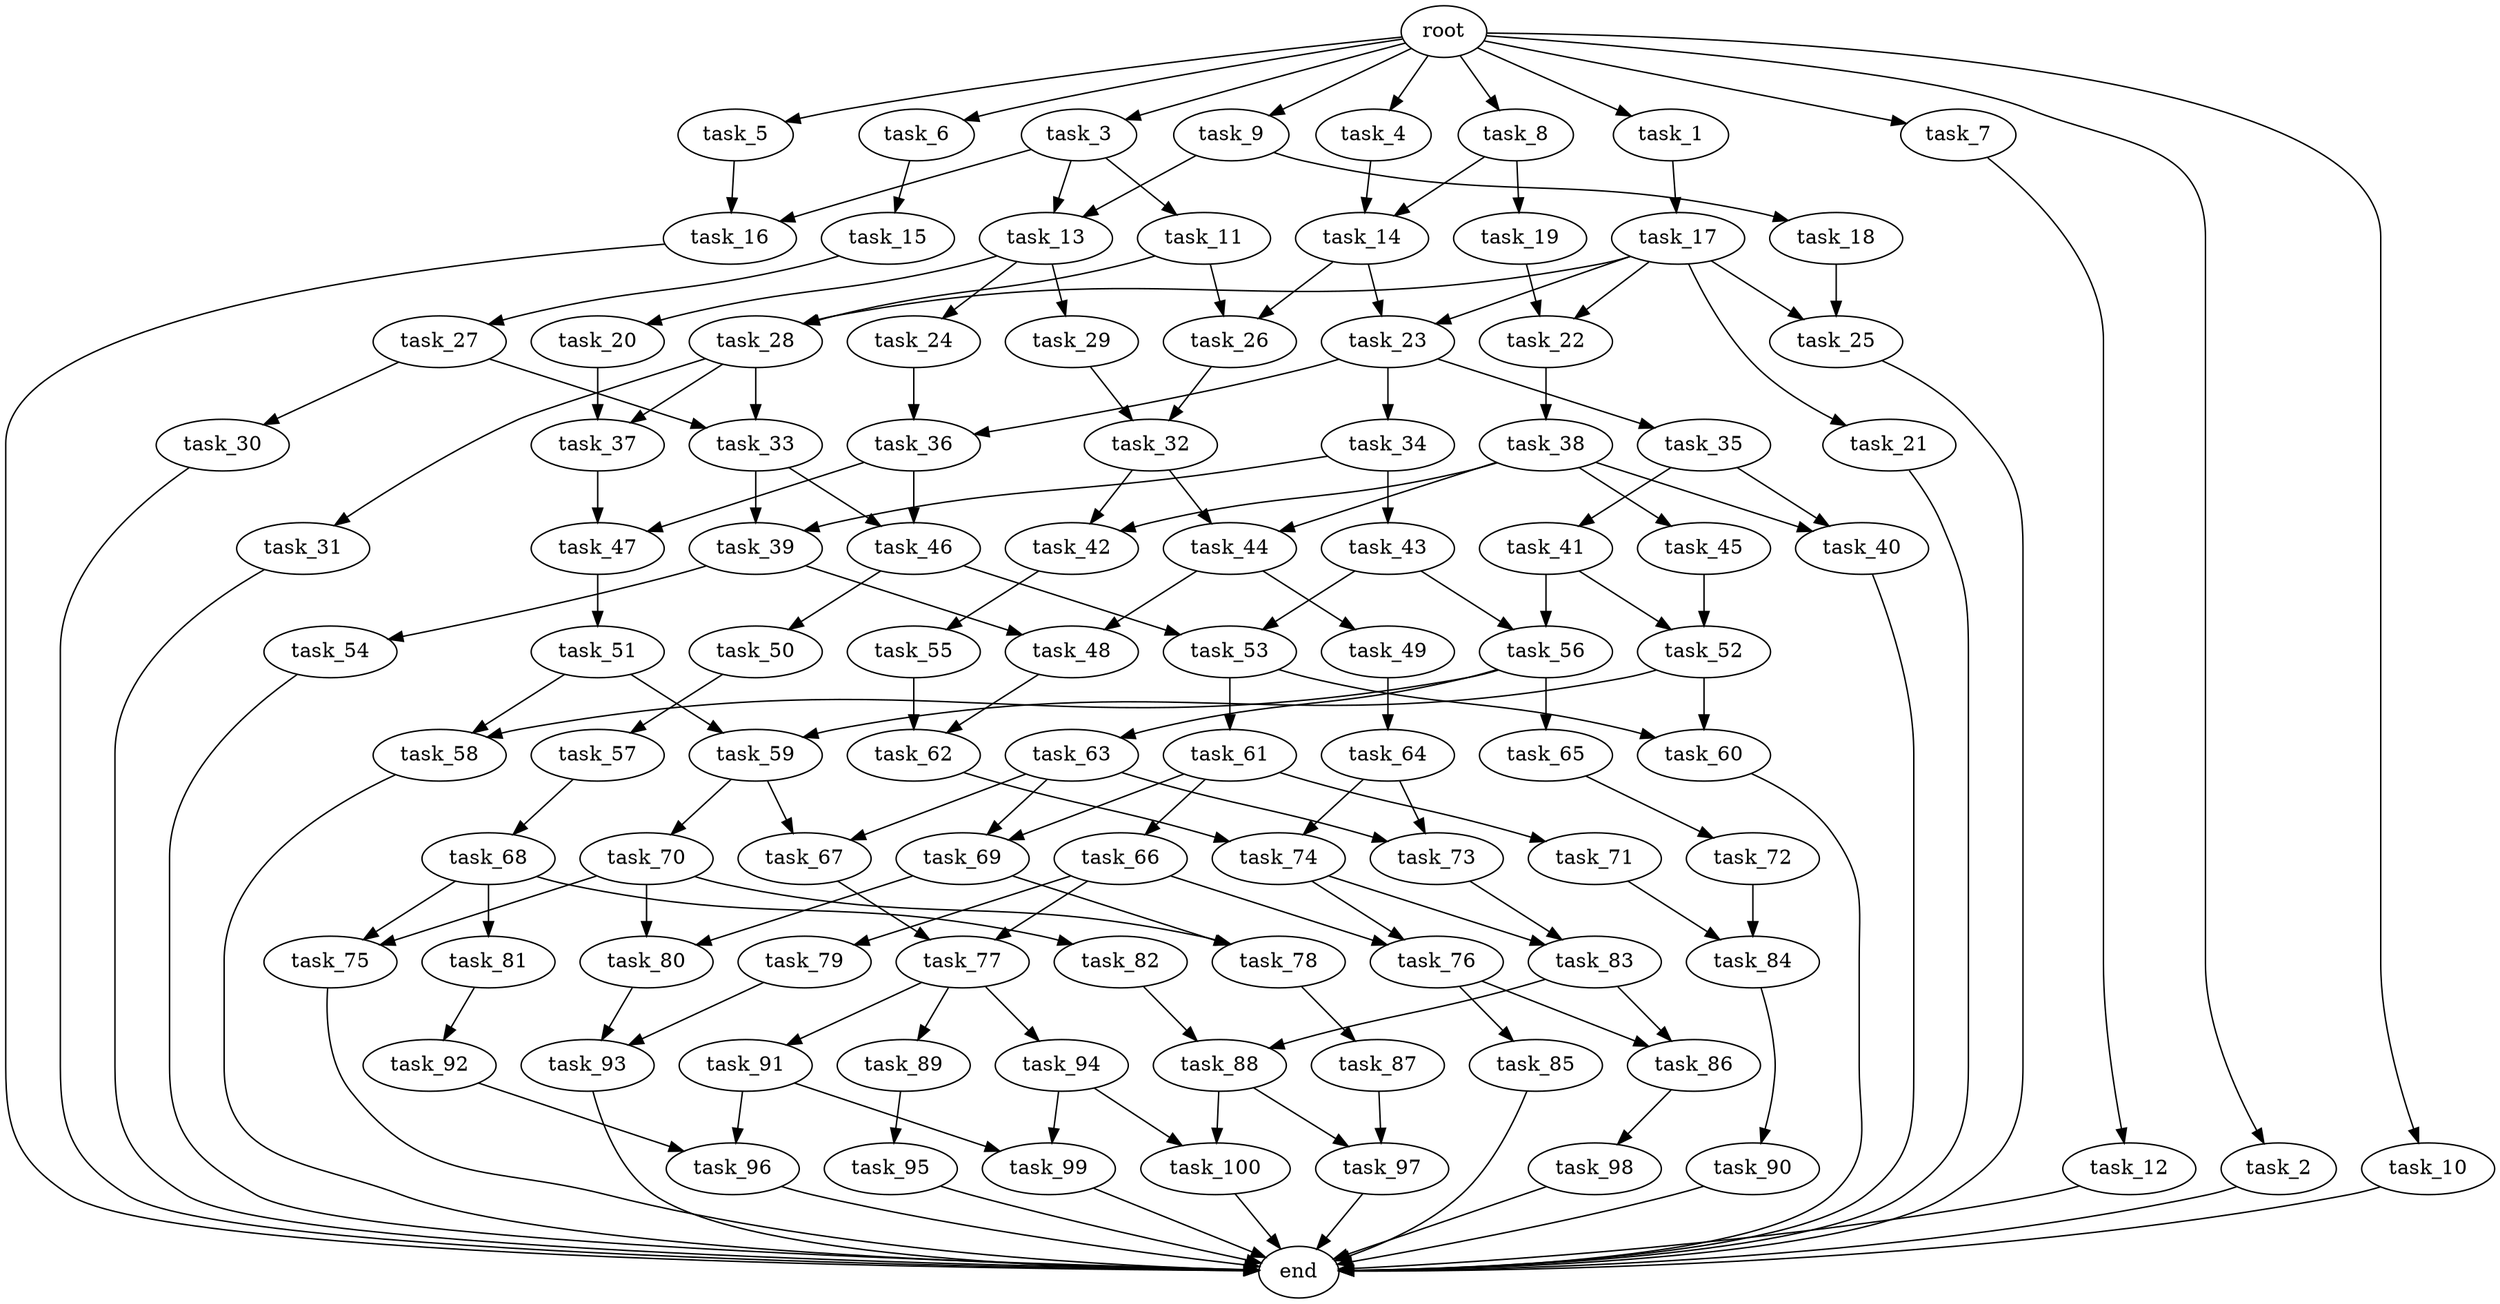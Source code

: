 digraph G {
  task_19 [size="2.465376e+09"];
  task_53 [size="2.752812e+09"];
  task_69 [size="3.944508e+09"];
  task_25 [size="4.329452e+09"];
  task_51 [size="2.662024e+09"];
  task_61 [size="6.832997e+08"];
  task_72 [size="2.807790e+09"];
  task_59 [size="3.124952e+09"];
  task_6 [size="2.555951e+09"];
  root [size="0.000000e+00"];
  task_3 [size="1.681924e+08"];
  task_60 [size="3.001549e+09"];
  task_76 [size="4.361282e+09"];
  task_48 [size="4.331119e+09"];
  task_84 [size="1.772623e+09"];
  task_86 [size="3.185165e+09"];
  task_11 [size="4.295816e+09"];
  task_54 [size="5.648019e+08"];
  task_36 [size="2.129786e+09"];
  task_97 [size="2.245070e+09"];
  task_58 [size="1.515326e+09"];
  task_62 [size="1.916455e+09"];
  task_57 [size="3.499363e+09"];
  task_22 [size="3.147022e+09"];
  task_28 [size="7.016374e+07"];
  task_41 [size="3.292314e+09"];
  task_78 [size="4.651155e+09"];
  task_47 [size="1.947581e+08"];
  task_43 [size="4.618681e+09"];
  task_94 [size="4.519922e+09"];
  task_9 [size="1.960153e+09"];
  task_68 [size="2.427126e+09"];
  task_70 [size="1.339754e+09"];
  task_23 [size="3.657664e+09"];
  task_88 [size="2.593070e+09"];
  task_8 [size="1.049294e+09"];
  task_87 [size="3.449855e+09"];
  task_35 [size="2.324738e+09"];
  task_42 [size="4.224141e+09"];
  end [size="0.000000e+00"];
  task_63 [size="9.316941e+08"];
  task_45 [size="4.098945e+09"];
  task_17 [size="1.283796e+09"];
  task_7 [size="3.830349e+09"];
  task_13 [size="2.058976e+09"];
  task_1 [size="1.783200e+07"];
  task_100 [size="3.026035e+09"];
  task_89 [size="1.846487e+09"];
  task_83 [size="4.656472e+09"];
  task_74 [size="4.753708e+09"];
  task_90 [size="8.774564e+07"];
  task_34 [size="2.712483e+09"];
  task_85 [size="4.630173e+09"];
  task_98 [size="4.842659e+09"];
  task_67 [size="2.494993e+09"];
  task_21 [size="3.478263e+09"];
  task_82 [size="4.128065e+09"];
  task_20 [size="2.467558e+09"];
  task_52 [size="3.196238e+09"];
  task_50 [size="3.254755e+09"];
  task_31 [size="2.804428e+09"];
  task_93 [size="6.616963e+08"];
  task_79 [size="4.641938e+09"];
  task_15 [size="2.410205e+09"];
  task_96 [size="2.262854e+09"];
  task_5 [size="4.489938e+09"];
  task_12 [size="2.396308e+09"];
  task_32 [size="1.795170e+08"];
  task_4 [size="2.125141e+09"];
  task_44 [size="3.072285e+09"];
  task_16 [size="3.480303e+09"];
  task_92 [size="4.547352e+09"];
  task_18 [size="4.423799e+09"];
  task_80 [size="1.501410e+09"];
  task_37 [size="2.167980e+09"];
  task_71 [size="8.107888e+08"];
  task_24 [size="2.745352e+09"];
  task_64 [size="2.566418e+09"];
  task_26 [size="1.885305e+09"];
  task_81 [size="8.963660e+08"];
  task_66 [size="9.071418e+08"];
  task_56 [size="8.804373e+08"];
  task_33 [size="3.809656e+09"];
  task_77 [size="1.612399e+09"];
  task_14 [size="1.099945e+09"];
  task_65 [size="2.699941e+09"];
  task_99 [size="1.656039e+09"];
  task_29 [size="4.306829e+09"];
  task_73 [size="2.798460e+09"];
  task_49 [size="9.086580e+08"];
  task_30 [size="1.550213e+08"];
  task_55 [size="2.682361e+09"];
  task_75 [size="1.550056e+09"];
  task_46 [size="4.079481e+09"];
  task_27 [size="4.668921e+09"];
  task_39 [size="3.001317e+09"];
  task_38 [size="1.019513e+09"];
  task_2 [size="4.677418e+09"];
  task_91 [size="4.099381e+09"];
  task_95 [size="3.146714e+08"];
  task_40 [size="4.273762e+09"];
  task_10 [size="4.740470e+09"];

  task_19 -> task_22 [size="4.930751e+08"];
  task_53 -> task_61 [size="2.752812e+08"];
  task_53 -> task_60 [size="2.752812e+08"];
  task_69 -> task_78 [size="3.944508e+08"];
  task_69 -> task_80 [size="3.944508e+08"];
  task_25 -> end [size="1.000000e-12"];
  task_51 -> task_58 [size="5.324048e+08"];
  task_51 -> task_59 [size="5.324048e+08"];
  task_61 -> task_69 [size="1.366599e+08"];
  task_61 -> task_66 [size="1.366599e+08"];
  task_61 -> task_71 [size="1.366599e+08"];
  task_72 -> task_84 [size="5.615581e+08"];
  task_59 -> task_67 [size="3.124952e+08"];
  task_59 -> task_70 [size="3.124952e+08"];
  task_6 -> task_15 [size="5.111902e+08"];
  root -> task_2 [size="1.000000e-12"];
  root -> task_7 [size="1.000000e-12"];
  root -> task_4 [size="1.000000e-12"];
  root -> task_5 [size="1.000000e-12"];
  root -> task_3 [size="1.000000e-12"];
  root -> task_8 [size="1.000000e-12"];
  root -> task_9 [size="1.000000e-12"];
  root -> task_10 [size="1.000000e-12"];
  root -> task_6 [size="1.000000e-12"];
  root -> task_1 [size="1.000000e-12"];
  task_3 -> task_11 [size="3.363849e+07"];
  task_3 -> task_16 [size="3.363849e+07"];
  task_3 -> task_13 [size="3.363849e+07"];
  task_60 -> end [size="1.000000e-12"];
  task_76 -> task_85 [size="4.361282e+08"];
  task_76 -> task_86 [size="4.361282e+08"];
  task_48 -> task_62 [size="4.331119e+08"];
  task_84 -> task_90 [size="1.772623e+08"];
  task_86 -> task_98 [size="3.185165e+08"];
  task_11 -> task_28 [size="8.591632e+08"];
  task_11 -> task_26 [size="8.591632e+08"];
  task_54 -> end [size="1.000000e-12"];
  task_36 -> task_47 [size="2.129786e+08"];
  task_36 -> task_46 [size="2.129786e+08"];
  task_97 -> end [size="1.000000e-12"];
  task_58 -> end [size="1.000000e-12"];
  task_62 -> task_74 [size="1.916455e+08"];
  task_57 -> task_68 [size="6.998725e+08"];
  task_22 -> task_38 [size="3.147022e+08"];
  task_28 -> task_31 [size="7.016374e+06"];
  task_28 -> task_37 [size="7.016374e+06"];
  task_28 -> task_33 [size="7.016374e+06"];
  task_41 -> task_52 [size="6.584629e+08"];
  task_41 -> task_56 [size="6.584629e+08"];
  task_78 -> task_87 [size="4.651155e+08"];
  task_47 -> task_51 [size="1.947581e+07"];
  task_43 -> task_53 [size="9.237362e+08"];
  task_43 -> task_56 [size="9.237362e+08"];
  task_94 -> task_100 [size="9.039844e+08"];
  task_94 -> task_99 [size="9.039844e+08"];
  task_9 -> task_18 [size="3.920306e+08"];
  task_9 -> task_13 [size="3.920306e+08"];
  task_68 -> task_75 [size="4.854251e+08"];
  task_68 -> task_82 [size="4.854251e+08"];
  task_68 -> task_81 [size="4.854251e+08"];
  task_70 -> task_78 [size="2.679509e+08"];
  task_70 -> task_75 [size="2.679509e+08"];
  task_70 -> task_80 [size="2.679509e+08"];
  task_23 -> task_34 [size="3.657664e+08"];
  task_23 -> task_36 [size="3.657664e+08"];
  task_23 -> task_35 [size="3.657664e+08"];
  task_88 -> task_100 [size="2.593070e+08"];
  task_88 -> task_97 [size="2.593070e+08"];
  task_8 -> task_19 [size="2.098589e+08"];
  task_8 -> task_14 [size="2.098589e+08"];
  task_87 -> task_97 [size="6.899711e+08"];
  task_35 -> task_40 [size="4.649476e+08"];
  task_35 -> task_41 [size="4.649476e+08"];
  task_42 -> task_55 [size="4.224141e+08"];
  task_63 -> task_67 [size="1.863388e+08"];
  task_63 -> task_73 [size="1.863388e+08"];
  task_63 -> task_69 [size="1.863388e+08"];
  task_45 -> task_52 [size="8.197889e+08"];
  task_17 -> task_21 [size="2.567592e+08"];
  task_17 -> task_25 [size="2.567592e+08"];
  task_17 -> task_22 [size="2.567592e+08"];
  task_17 -> task_28 [size="2.567592e+08"];
  task_17 -> task_23 [size="2.567592e+08"];
  task_7 -> task_12 [size="7.660698e+08"];
  task_13 -> task_20 [size="2.058976e+08"];
  task_13 -> task_29 [size="2.058976e+08"];
  task_13 -> task_24 [size="2.058976e+08"];
  task_1 -> task_17 [size="3.566400e+06"];
  task_100 -> end [size="1.000000e-12"];
  task_89 -> task_95 [size="3.692973e+08"];
  task_83 -> task_86 [size="4.656472e+08"];
  task_83 -> task_88 [size="4.656472e+08"];
  task_74 -> task_76 [size="4.753708e+08"];
  task_74 -> task_83 [size="4.753708e+08"];
  task_90 -> end [size="1.000000e-12"];
  task_34 -> task_43 [size="5.424966e+08"];
  task_34 -> task_39 [size="5.424966e+08"];
  task_85 -> end [size="1.000000e-12"];
  task_98 -> end [size="1.000000e-12"];
  task_67 -> task_77 [size="2.494993e+08"];
  task_21 -> end [size="1.000000e-12"];
  task_82 -> task_88 [size="8.256129e+08"];
  task_20 -> task_37 [size="4.935116e+08"];
  task_52 -> task_59 [size="3.196238e+08"];
  task_52 -> task_60 [size="3.196238e+08"];
  task_50 -> task_57 [size="6.509510e+08"];
  task_31 -> end [size="1.000000e-12"];
  task_93 -> end [size="1.000000e-12"];
  task_79 -> task_93 [size="9.283876e+08"];
  task_15 -> task_27 [size="4.820411e+08"];
  task_96 -> end [size="1.000000e-12"];
  task_5 -> task_16 [size="8.979876e+08"];
  task_12 -> end [size="1.000000e-12"];
  task_32 -> task_44 [size="1.795170e+07"];
  task_32 -> task_42 [size="1.795170e+07"];
  task_4 -> task_14 [size="4.250281e+08"];
  task_44 -> task_48 [size="3.072285e+08"];
  task_44 -> task_49 [size="3.072285e+08"];
  task_16 -> end [size="1.000000e-12"];
  task_92 -> task_96 [size="9.094704e+08"];
  task_18 -> task_25 [size="8.847598e+08"];
  task_80 -> task_93 [size="1.501410e+08"];
  task_37 -> task_47 [size="2.167980e+08"];
  task_71 -> task_84 [size="1.621578e+08"];
  task_24 -> task_36 [size="5.490703e+08"];
  task_64 -> task_73 [size="5.132836e+08"];
  task_64 -> task_74 [size="5.132836e+08"];
  task_26 -> task_32 [size="1.885305e+08"];
  task_81 -> task_92 [size="1.792732e+08"];
  task_66 -> task_77 [size="1.814284e+08"];
  task_66 -> task_79 [size="1.814284e+08"];
  task_66 -> task_76 [size="1.814284e+08"];
  task_56 -> task_58 [size="8.804373e+07"];
  task_56 -> task_65 [size="8.804373e+07"];
  task_56 -> task_63 [size="8.804373e+07"];
  task_33 -> task_46 [size="3.809656e+08"];
  task_33 -> task_39 [size="3.809656e+08"];
  task_77 -> task_94 [size="1.612399e+08"];
  task_77 -> task_91 [size="1.612399e+08"];
  task_77 -> task_89 [size="1.612399e+08"];
  task_14 -> task_23 [size="1.099945e+08"];
  task_14 -> task_26 [size="1.099945e+08"];
  task_65 -> task_72 [size="5.399883e+08"];
  task_99 -> end [size="1.000000e-12"];
  task_29 -> task_32 [size="8.613658e+08"];
  task_73 -> task_83 [size="2.798460e+08"];
  task_49 -> task_64 [size="1.817316e+08"];
  task_30 -> end [size="1.000000e-12"];
  task_55 -> task_62 [size="5.364722e+08"];
  task_75 -> end [size="1.000000e-12"];
  task_46 -> task_50 [size="4.079481e+08"];
  task_46 -> task_53 [size="4.079481e+08"];
  task_27 -> task_30 [size="9.337842e+08"];
  task_27 -> task_33 [size="9.337842e+08"];
  task_39 -> task_54 [size="3.001317e+08"];
  task_39 -> task_48 [size="3.001317e+08"];
  task_38 -> task_44 [size="2.039026e+08"];
  task_38 -> task_40 [size="2.039026e+08"];
  task_38 -> task_42 [size="2.039026e+08"];
  task_38 -> task_45 [size="2.039026e+08"];
  task_2 -> end [size="1.000000e-12"];
  task_91 -> task_99 [size="8.198762e+08"];
  task_91 -> task_96 [size="8.198762e+08"];
  task_95 -> end [size="1.000000e-12"];
  task_40 -> end [size="1.000000e-12"];
  task_10 -> end [size="1.000000e-12"];
}
